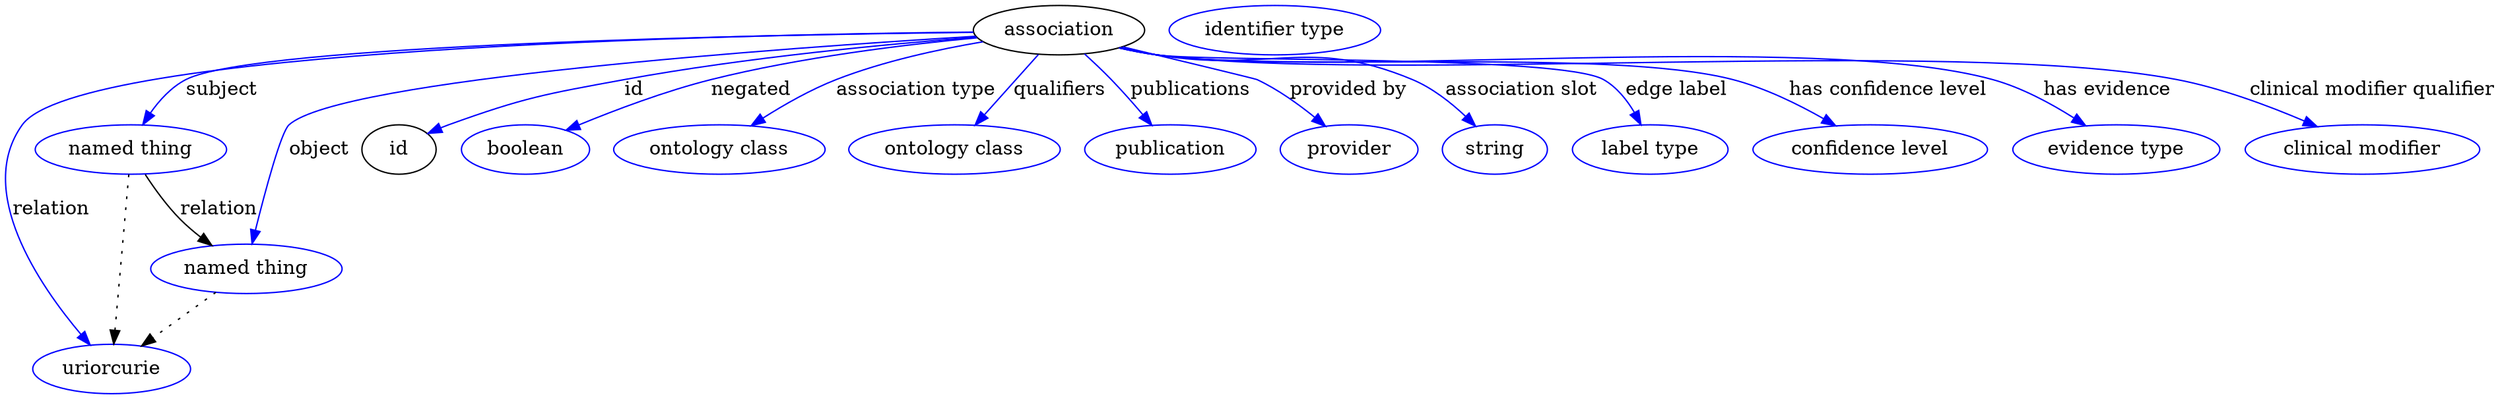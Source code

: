 digraph {
	graph [bb="0,0,1492,281"];
	node [label="\N"];
	association	 [height=0.5,
		label=association,
		pos="648.69,263",
		width=1.3723];
	subject	 [color=blue,
		height=0.5,
		label="named thing",
		pos="75.686,177",
		width=1.5019];
	association -> subject	 [color=blue,
		label=subject,
		lp="132.51,220",
		pos="e,83.736,195.01 599.18,262.06 474.41,259.35 154.03,250.19 112.03,227 102.45,221.71 94.733,212.7 88.917,203.77",
		style=solid];
	relation	 [color=blue,
		height=0.5,
		label=uriorcurie,
		pos="62.686,18",
		width=1.2492];
	association -> relation	 [color=blue,
		label=relation,
		lp="25.066,134",
		pos="e,48.987,35.363 599.03,261.75 481.55,258.49 189.2,248.41 93.686,227 55.916,218.53 34.455,227.01 12.686,195 -19.348,147.9 17.538,\
80.499 42.85,43.957",
		style=solid];
	object	 [color=blue,
		height=0.5,
		label="named thing",
		pos="144.69,91",
		width=1.5019];
	association -> object	 [color=blue,
		label=object,
		lp="191.79,177",
		pos="e,148.82,109.2 600.12,259.14 485.51,249.6 205.52,223.6 174.48,195 168.79,189.76 158.08,148.18 151.17,119.21",
		style=solid];
	id	 [height=0.5,
		pos="244.69,177",
		width=0.75];
	association -> id	 [color=blue,
		label=id,
		lp="384.13,220",
		pos="e,265.7,188.36 600.11,259.7 528.22,253.58 390.18,237 280.69,195 278.83,194.29 276.94,193.51 275.04,192.69",
		style=solid];
	negated	 [color=blue,
		height=0.5,
		label=boolean,
		pos="327.69,177",
		width=1.0584];
	association -> negated	 [color=blue,
		label=negated,
		lp="471.45,220",
		pos="e,354.59,190.01 601.67,257.38 560.82,251.83 500.34,241.97 449.16,227 419.72,218.39 387.69,205.03 363.92,194.29",
		style=solid];
	"association type"	 [color=blue,
		height=0.5,
		label="ontology class",
		pos="444.69,177",
		width=1.6931];
	association -> "association type"	 [color=blue,
		label="association type",
		lp="565.59,220",
		pos="e,466.31,194.04 605.14,254.42 579.6,248.52 547.11,239.48 519.88,227 504.09,219.77 487.9,209.44 474.59,200.04",
		style=solid];
	qualifiers	 [color=blue,
		height=0.5,
		label="ontology class",
		pos="584.69,177",
		width=1.6931];
	association -> qualifiers	 [color=blue,
		label=qualifiers,
		lp="646.74,220",
		pos="e,597.84,194.67 635.74,245.6 626.6,233.32 614.21,216.67 603.92,202.85",
		style=solid];
	publications	 [color=blue,
		height=0.5,
		label=publication,
		pos="713.69,177",
		width=1.3859];
	association -> publications	 [color=blue,
		label=publications,
		lp="721.9,220",
		pos="e,700.78,194.66 662.44,245.49 667.01,239.63 672.09,233.06 676.69,227 682.63,219.17 689.03,210.58 694.8,202.77",
		style=solid];
	"provided by"	 [color=blue,
		height=0.5,
		label=provider,
		pos="821.69,177",
		width=1.1129];
	association -> "provided by"	 [color=blue,
		label="provided by",
		lp="814.32,220",
		pos="e,804.75,193.52 686.88,251.36 716.29,242.28 753.03,230.6 759.69,227 772.96,219.81 786.19,209.66 797,200.38",
		style=solid];
	"association slot"	 [color=blue,
		height=0.5,
		label=string,
		pos="909.69,177",
		width=0.8403];
	association -> "association slot"	 [color=blue,
		label="association slot",
		lp="916.65,220",
		pos="e,895.69,193.36 685.25,250.78 692.62,248.62 700.36,246.56 707.69,245 770.76,231.54 792.74,253.18 851.69,227 865.44,220.89 878.36,\
210.42 888.51,200.63",
		style=solid];
	"edge label"	 [color=blue,
		height=0.5,
		label="label type",
		pos="1002.7,177",
		width=1.2425];
	association -> "edge label"	 [color=blue,
		label="edge label",
		lp="1009.3,220",
		pos="e,993.72,195.02 684.88,250.56 692.34,248.39 700.21,246.38 707.69,245 763.76,234.61 913.35,253.8 963.69,227 973.7,221.67 981.97,212.52 \
988.28,203.5",
		style=solid];
	"has confidence level"	 [color=blue,
		height=0.5,
		label="confidence level",
		pos="1133.7,177",
		width=1.8836];
	association -> "has confidence level"	 [color=blue,
		label="has confidence level",
		lp="1133.4,220",
		pos="e,1109.6,193.98 684.54,250.55 692.1,248.35 700.09,246.34 707.69,245 854.08,219.12 898.65,267.49 1041.7,227 1062.5,221.11 1083.8,\
209.9 1100.7,199.58",
		style=solid];
	"has evidence"	 [color=blue,
		height=0.5,
		label="evidence type",
		pos="1278.7,177",
		width=1.6379];
	association -> "has evidence"	 [color=blue,
		label="has evidence",
		lp="1262.6,220",
		pos="e,1257.3,193.86 684.53,250.45 692.09,248.26 700.08,246.28 707.69,245 814.48,227.05 1090.8,257.65 1194.7,227 1214,221.3 1233.5,210.13 \
1248.8,199.8",
		style=solid];
	"clinical modifier qualifier"	 [color=blue,
		height=0.5,
		label="clinical modifier",
		pos="1423.7,177",
		width=1.8975];
	association -> "clinical modifier qualifier"	 [color=blue,
		label="clinical modifier qualifier",
		lp="1417.8,220",
		pos="e,1393.3,193.15 684.52,250.41 692.08,248.22 700.08,246.25 707.69,245 838.21,223.51 1173.3,254.71 1302.7,227 1331,220.93 1361.1,208.51 \
1384.2,197.57",
		style=solid];
	subject -> relation	 [pos="e,64.16,36.027 74.195,158.76 71.942,131.21 67.652,78.735 64.994,46.223",
		style=dotted];
	subject -> object	 [label=relation,
		lp="131.07,134",
		pos="e,126.14,108.3 86.273,159.29 92.442,149.45 100.62,137.18 108.93,127 112.04,123.19 115.49,119.33 118.99,115.62"];
	object -> relation	 [pos="e,81.319,34.588 125.67,74.069 114.72,64.326 100.81,51.941 88.849,41.291",
		style=dotted];
	association_id	 [color=blue,
		height=0.5,
		label="identifier type",
		pos="775.69,263",
		width=1.652];
}
